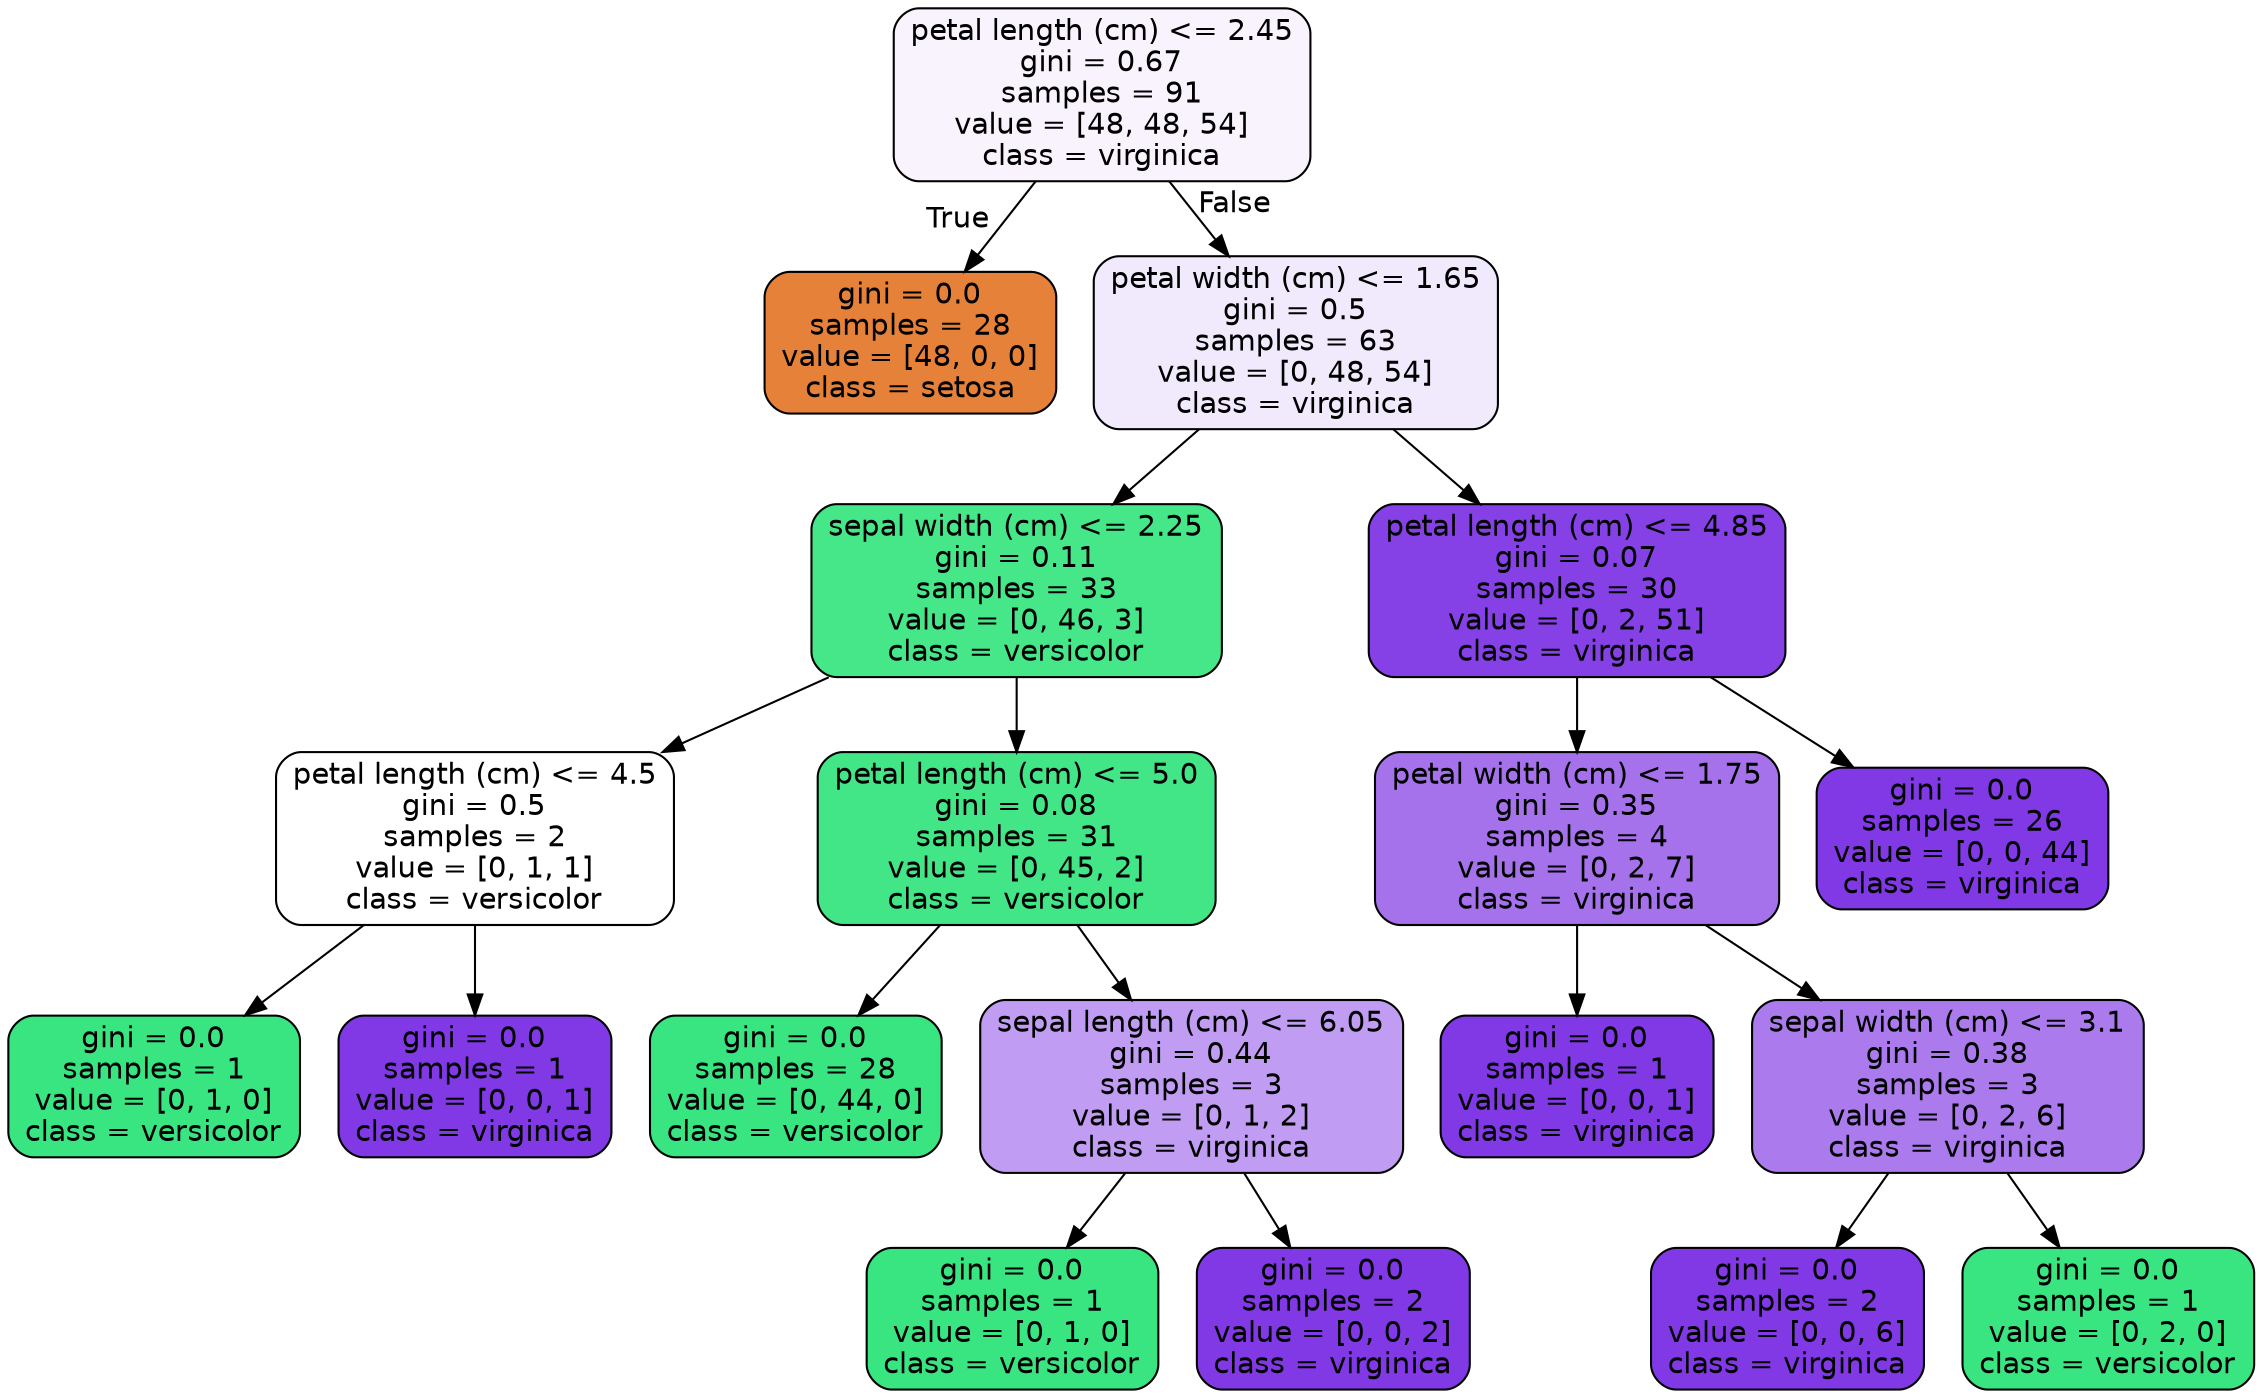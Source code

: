 digraph Tree {
node [shape=box, style="filled, rounded", color="black", fontname=helvetica] ;
edge [fontname=helvetica] ;
0 [label="petal length (cm) <= 2.45\ngini = 0.67\nsamples = 91\nvalue = [48, 48, 54]\nclass = virginica", fillcolor="#f8f3fd"] ;
1 [label="gini = 0.0\nsamples = 28\nvalue = [48, 0, 0]\nclass = setosa", fillcolor="#e58139"] ;
0 -> 1 [labeldistance=2.5, labelangle=45, headlabel="True"] ;
2 [label="petal width (cm) <= 1.65\ngini = 0.5\nsamples = 63\nvalue = [0, 48, 54]\nclass = virginica", fillcolor="#f1e9fc"] ;
0 -> 2 [labeldistance=2.5, labelangle=-45, headlabel="False"] ;
3 [label="sepal width (cm) <= 2.25\ngini = 0.11\nsamples = 33\nvalue = [0, 46, 3]\nclass = versicolor", fillcolor="#46e789"] ;
2 -> 3 ;
4 [label="petal length (cm) <= 4.5\ngini = 0.5\nsamples = 2\nvalue = [0, 1, 1]\nclass = versicolor", fillcolor="#ffffff"] ;
3 -> 4 ;
5 [label="gini = 0.0\nsamples = 1\nvalue = [0, 1, 0]\nclass = versicolor", fillcolor="#39e581"] ;
4 -> 5 ;
6 [label="gini = 0.0\nsamples = 1\nvalue = [0, 0, 1]\nclass = virginica", fillcolor="#8139e5"] ;
4 -> 6 ;
7 [label="petal length (cm) <= 5.0\ngini = 0.08\nsamples = 31\nvalue = [0, 45, 2]\nclass = versicolor", fillcolor="#42e687"] ;
3 -> 7 ;
8 [label="gini = 0.0\nsamples = 28\nvalue = [0, 44, 0]\nclass = versicolor", fillcolor="#39e581"] ;
7 -> 8 ;
9 [label="sepal length (cm) <= 6.05\ngini = 0.44\nsamples = 3\nvalue = [0, 1, 2]\nclass = virginica", fillcolor="#c09cf2"] ;
7 -> 9 ;
10 [label="gini = 0.0\nsamples = 1\nvalue = [0, 1, 0]\nclass = versicolor", fillcolor="#39e581"] ;
9 -> 10 ;
11 [label="gini = 0.0\nsamples = 2\nvalue = [0, 0, 2]\nclass = virginica", fillcolor="#8139e5"] ;
9 -> 11 ;
12 [label="petal length (cm) <= 4.85\ngini = 0.07\nsamples = 30\nvalue = [0, 2, 51]\nclass = virginica", fillcolor="#8641e6"] ;
2 -> 12 ;
13 [label="petal width (cm) <= 1.75\ngini = 0.35\nsamples = 4\nvalue = [0, 2, 7]\nclass = virginica", fillcolor="#a572ec"] ;
12 -> 13 ;
14 [label="gini = 0.0\nsamples = 1\nvalue = [0, 0, 1]\nclass = virginica", fillcolor="#8139e5"] ;
13 -> 14 ;
15 [label="sepal width (cm) <= 3.1\ngini = 0.38\nsamples = 3\nvalue = [0, 2, 6]\nclass = virginica", fillcolor="#ab7bee"] ;
13 -> 15 ;
16 [label="gini = 0.0\nsamples = 2\nvalue = [0, 0, 6]\nclass = virginica", fillcolor="#8139e5"] ;
15 -> 16 ;
17 [label="gini = 0.0\nsamples = 1\nvalue = [0, 2, 0]\nclass = versicolor", fillcolor="#39e581"] ;
15 -> 17 ;
18 [label="gini = 0.0\nsamples = 26\nvalue = [0, 0, 44]\nclass = virginica", fillcolor="#8139e5"] ;
12 -> 18 ;
}
